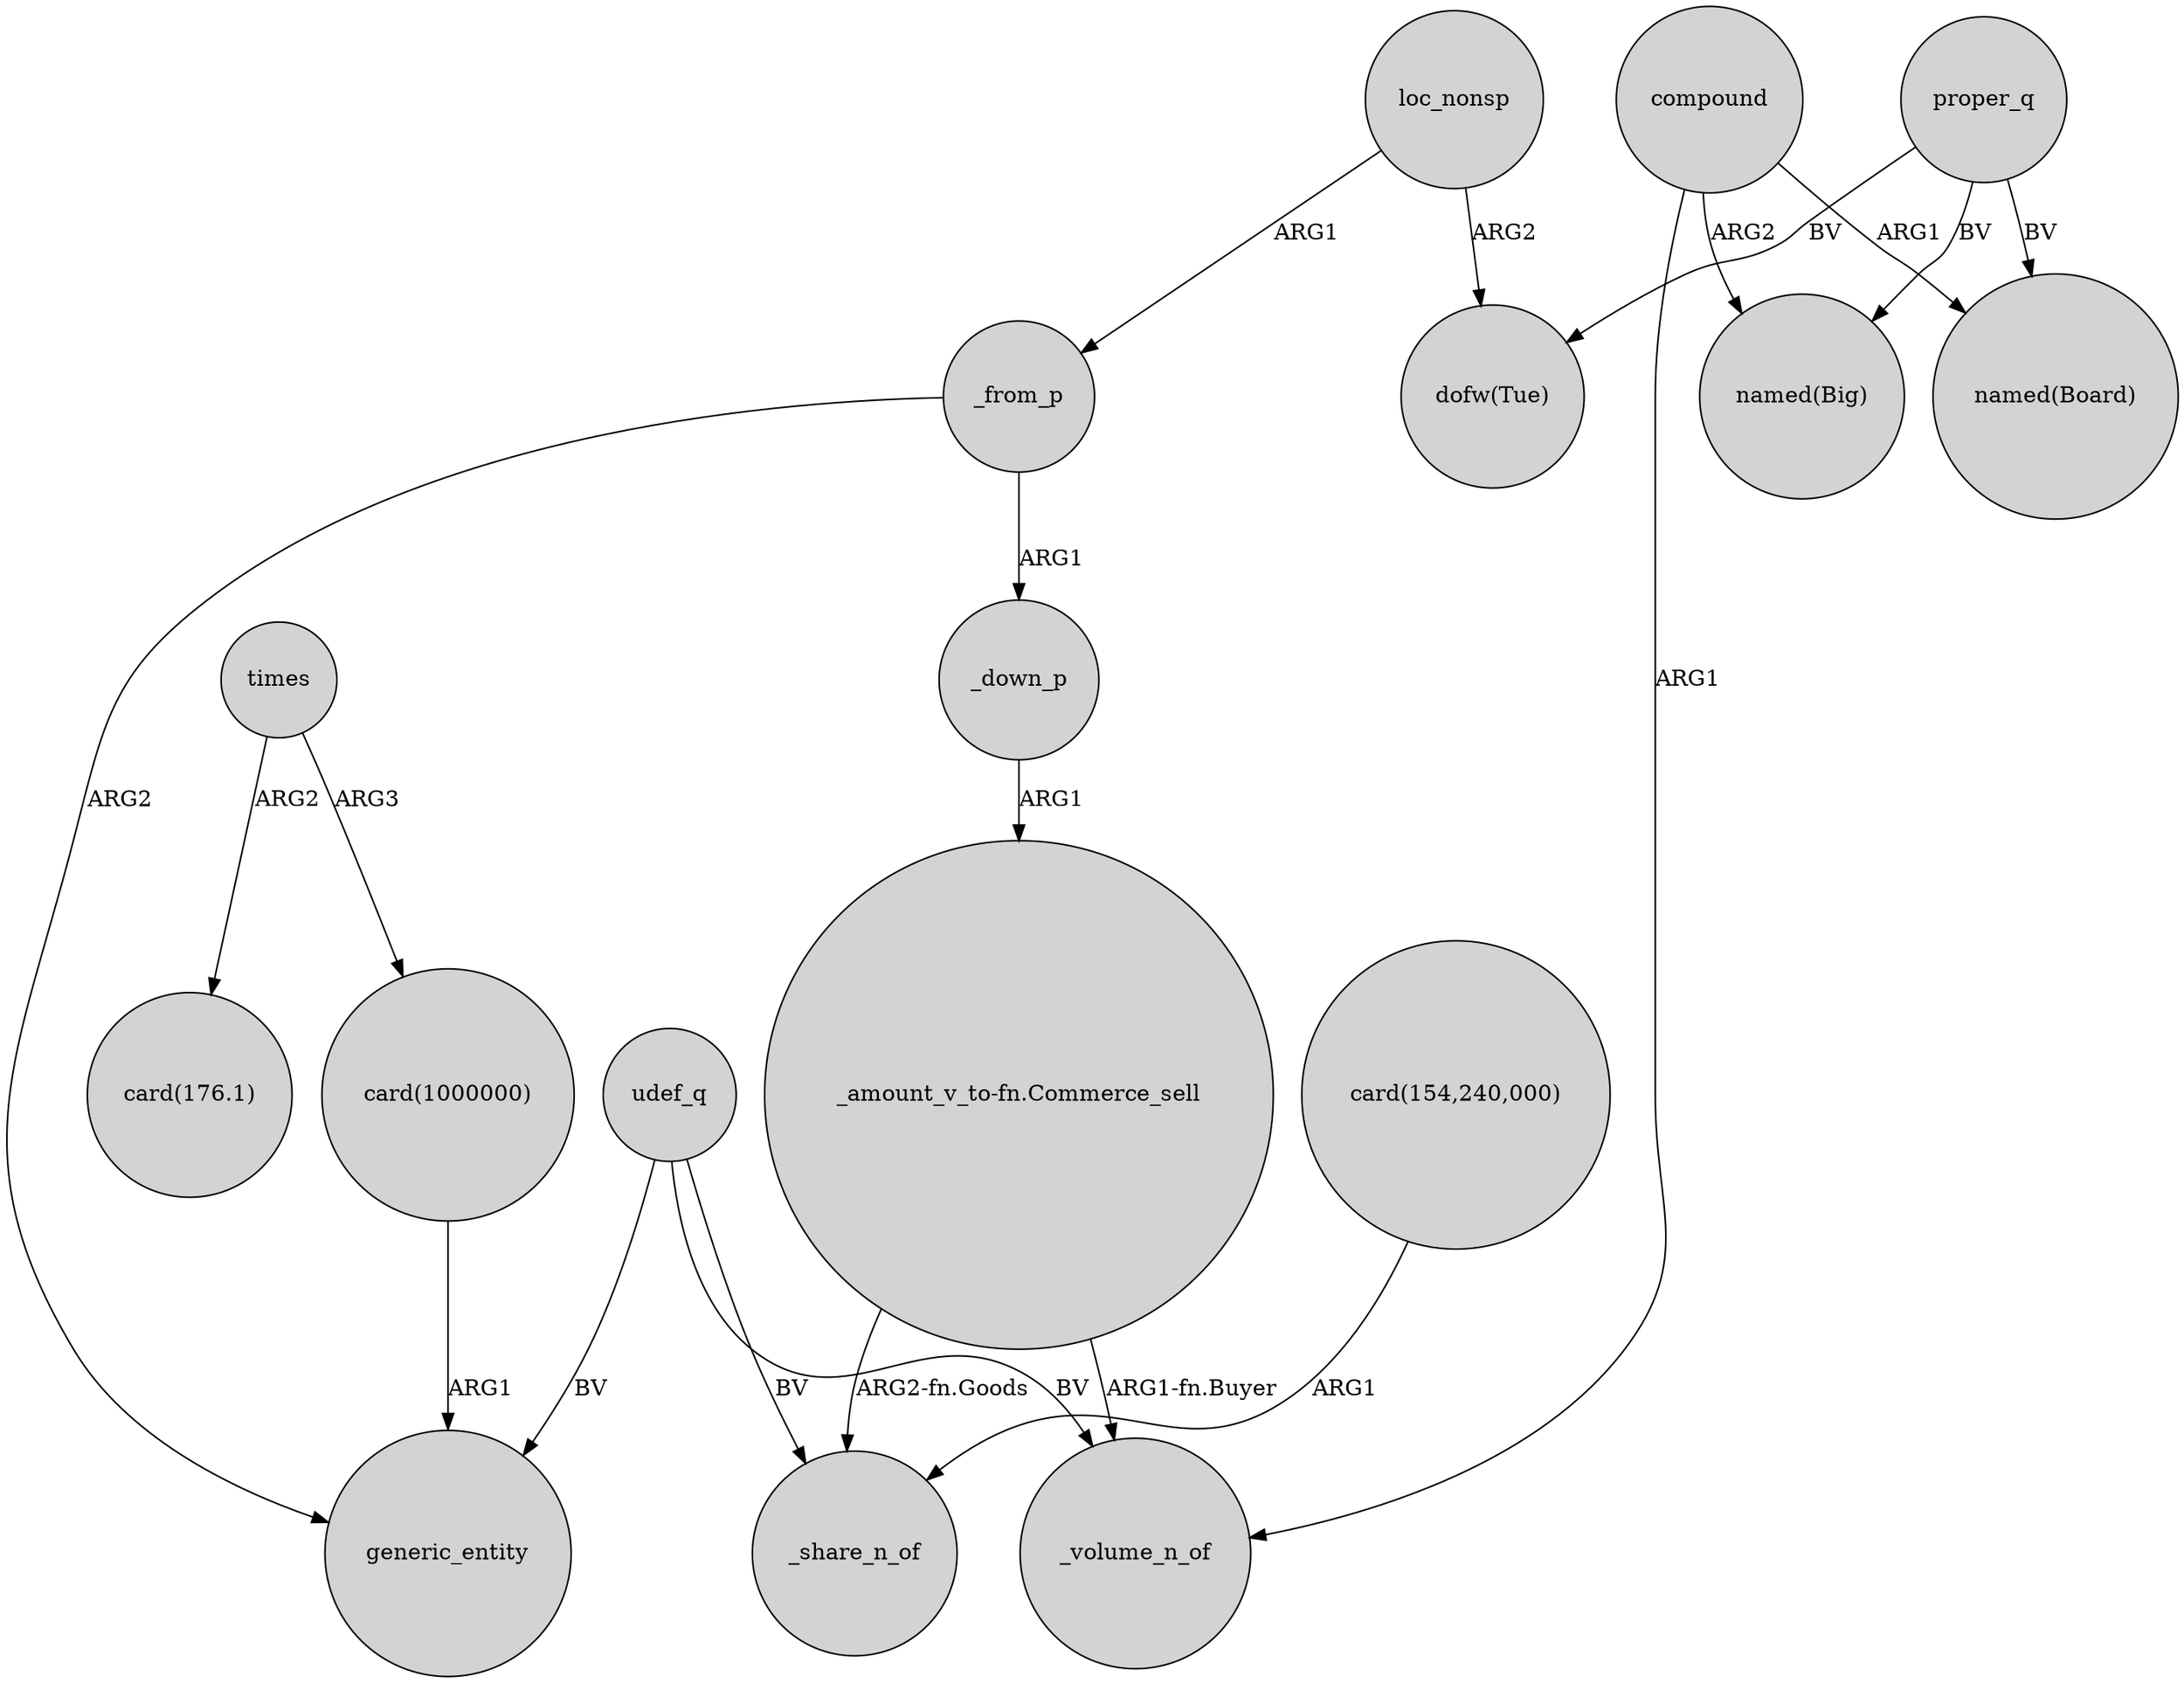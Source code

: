 digraph {
	node [shape=circle style=filled]
	loc_nonsp -> _from_p [label=ARG1]
	compound -> _volume_n_of [label=ARG1]
	"_amount_v_to-fn.Commerce_sell" -> _volume_n_of [label="ARG1-fn.Buyer"]
	_from_p -> generic_entity [label=ARG2]
	compound -> "named(Big)" [label=ARG2]
	_down_p -> "_amount_v_to-fn.Commerce_sell" [label=ARG1]
	times -> "card(1000000)" [label=ARG3]
	udef_q -> _volume_n_of [label=BV]
	udef_q -> generic_entity [label=BV]
	_from_p -> _down_p [label=ARG1]
	"card(1000000)" -> generic_entity [label=ARG1]
	"card(154,240,000)" -> _share_n_of [label=ARG1]
	udef_q -> _share_n_of [label=BV]
	"_amount_v_to-fn.Commerce_sell" -> _share_n_of [label="ARG2-fn.Goods"]
	proper_q -> "named(Big)" [label=BV]
	proper_q -> "dofw(Tue)" [label=BV]
	proper_q -> "named(Board)" [label=BV]
	loc_nonsp -> "dofw(Tue)" [label=ARG2]
	compound -> "named(Board)" [label=ARG1]
	times -> "card(176.1)" [label=ARG2]
}
